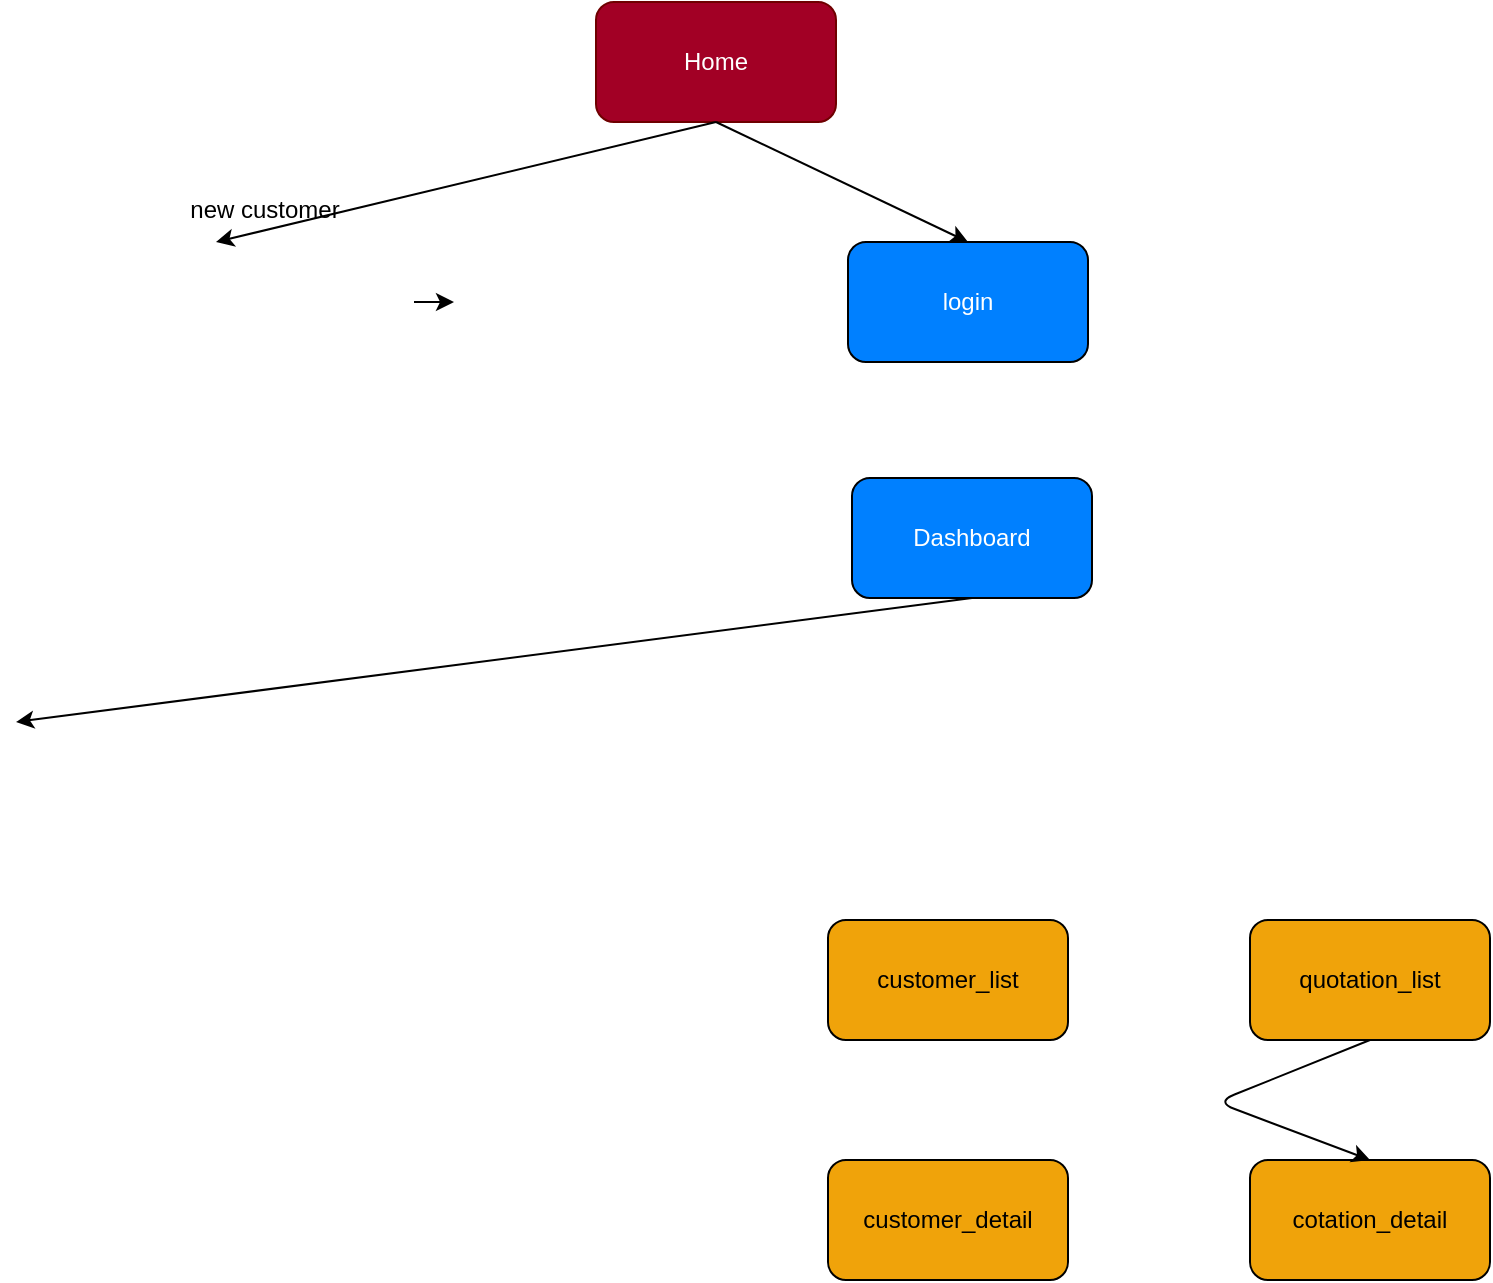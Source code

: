 <mxfile version="27.0.9">
  <diagram id="_ziMa6V_oYhgSmaQkYBD" name="Página-1">
    <mxGraphModel dx="1378" dy="786" grid="1" gridSize="10" guides="1" tooltips="1" connect="1" arrows="1" fold="1" page="1" pageScale="1" pageWidth="850" pageHeight="1100" math="0" shadow="0">
      <root>
        <mxCell id="0" />
        <mxCell id="1" parent="0" />
        
        <!-- Início -->
        <mxCell id="2" value="Home" style="rounded=1;whiteSpace=wrap;html=1;fillColor=#a20025;fontColor=#ffffff;strokeColor=#6F0000;" parent="1" vertex="1">
          <mxGeometry x="360" y="40" width="120" height="60" as="geometry" />
        </mxCell>

        <!-- Login -->
        <mxCell id="7HM-TYzVGSv7COkrBMdq-27" value="login" style="rounded=1;whiteSpace=wrap;html=1;fillColor=#0080ff;fontColor=#ffffff;" parent="1" vertex="1">
          <mxGeometry x="486" y="160" width="120" height="60" as="geometry" />
        </mxCell>

        <!-- Página de Dashboard -->
        <mxCell id="6" value="Dashboard" style="rounded=1;whiteSpace=wrap;html=1;fillColor=#0080ff;fontColor=#ffffff;" parent="1" vertex="1">
          <mxGeometry x="488" y="278" width="120" height="60" as="geometry" />
        </mxCell>

        <!-- Navegação entre páginas -->
        <mxCell id="14" style="entryX=0.5;entryY=0;entryDx=0;entryDy=0;" parent="1" target="5" edge="1">
          <mxGeometry relative="1" as="geometry">
            <mxPoint x="420" y="100" as="sourcePoint" />
            <mxPoint x="170" y="160" as="targetPoint" />
          </mxGeometry>
        </mxCell>

        <mxCell id="7HM-TYzVGSv7COkrBMdq-28" style="exitX=0.5;exitY=1;exitDx=0;exitDy=0;entryX=0.5;entryY=0;entryDx=0;entryDy=0;" parent="1" source="2" target="7HM-TYzVGSv7COkrBMdq-27" edge="1">
          <mxGeometry relative="1" as="geometry">
            <mxPoint x="482" y="110" as="sourcePoint" />
            <mxPoint x="586" y="170" as="targetPoint" />
          </mxGeometry>
        </mxCell>

        <!-- Lista de clientes e detalhes -->
        <mxCell id="7HM-TYzVGSv7COkrBMdq-33" value="new customer" style="text;html=1;align=center;" parent="1" vertex="1">
          <mxGeometry x="154" y="130" width="80" height="30" as="geometry" />
        </mxCell>

        <mxCell id="12" value="customer_list" style="rounded=1;whiteSpace=wrap;html=1;fillColor=#f0a30a;fontColor=#000000;" parent="1" vertex="1">
          <mxGeometry x="476" y="499" width="120" height="60" as="geometry" />
        </mxCell>

        <mxCell id="13" value="customer_detail" style="rounded=1;whiteSpace=wrap;html=1;fillColor=#f0a30a;fontColor=#000000;" parent="1" vertex="1">
          <mxGeometry x="476" y="619" width="120" height="60" as="geometry" />
        </mxCell>

        <!-- Detalhes de cotações -->
        <mxCell id="10" value="quotation_list" style="rounded=1;whiteSpace=wrap;html=1;fillColor=#f0a30a;fontColor=#000000;" parent="1" vertex="1">
          <mxGeometry x="687" y="499" width="120" height="60" as="geometry" />
        </mxCell>

        <mxCell id="27" value="cotation_detail" style="rounded=1;whiteSpace=wrap;html=1;fillColor=#f0a30a;fontColor=#000000;" parent="1" vertex="1">
          <mxGeometry x="687" y="619" width="120" height="60" as="geometry" />
        </mxCell>

        <!-- Conexões entre as páginas -->
        <mxCell id="15" style="endArrow=classic;html=1;exitX=1;exitY=0.75;exitDx=0;exitDy=0;" parent="1" source="3" target="4" edge="1">
          <mxGeometry width="50" height="50" relative="1" as="geometry">
            <mxPoint x="269" y="190" as="sourcePoint" />
            <mxPoint x="289" y="190" as="targetPoint" />
          </mxGeometry>
        </mxCell>

        <!-- Outras conexões -->
        <mxCell id="19" style="endArrow=classic;html=1;exitX=0.5;exitY=1;exitDx=0;exitDy=0;entryX=0.5;entryY=0;entryDx=0;entryDy=0;" parent="1" source="6" target="7" edge="1">
          <mxGeometry relative="1" as="geometry">
            <mxPoint x="370" y="220" as="sourcePoint" />
            <mxPoint x="70" y="400" as="targetPoint" />
            <Array as="points" />
          </mxGeometry>
        </mxCell>

        <!-- Conexão entre páginas de cotações -->
        <mxCell id="20" style="entryX=0.5;entryY=0;entryDx=0;entryDy=0;exitX=0.5;exitY=1;exitDx=0;exitDy=0;" parent="1" source="10" target="27" edge="1">
          <mxGeometry relative="1" as="geometry">
            <mxPoint x="512.75" y="619" as="targetPoint" />
            <Array as="points">
              <mxPoint x="670" y="590" />
            </Array>
          </mxGeometry>
        </mxCell>

      </root>
    </mxGraphModel>
  </diagram>
</mxfile>
